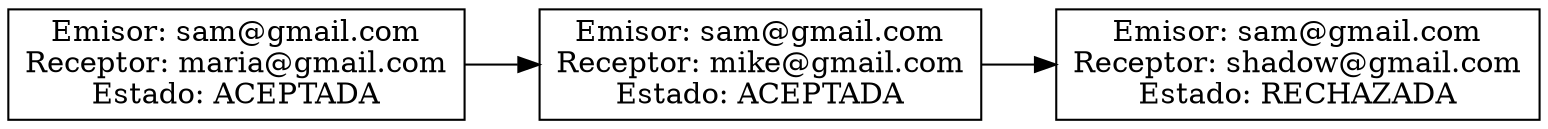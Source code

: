 digraph G {
node [shape=record];
rankdir=LR;
node0 [label="{Emisor: sam@gmail.com\nReceptor: maria@gmail.com\nEstado: ACEPTADA}"];
node0 -> node1;
node1 [label="{Emisor: sam@gmail.com\nReceptor: mike@gmail.com\nEstado: ACEPTADA}"];
node1 -> node2;
node2 [label="{Emisor: sam@gmail.com\nReceptor: shadow@gmail.com\nEstado: RECHAZADA}"];
}
